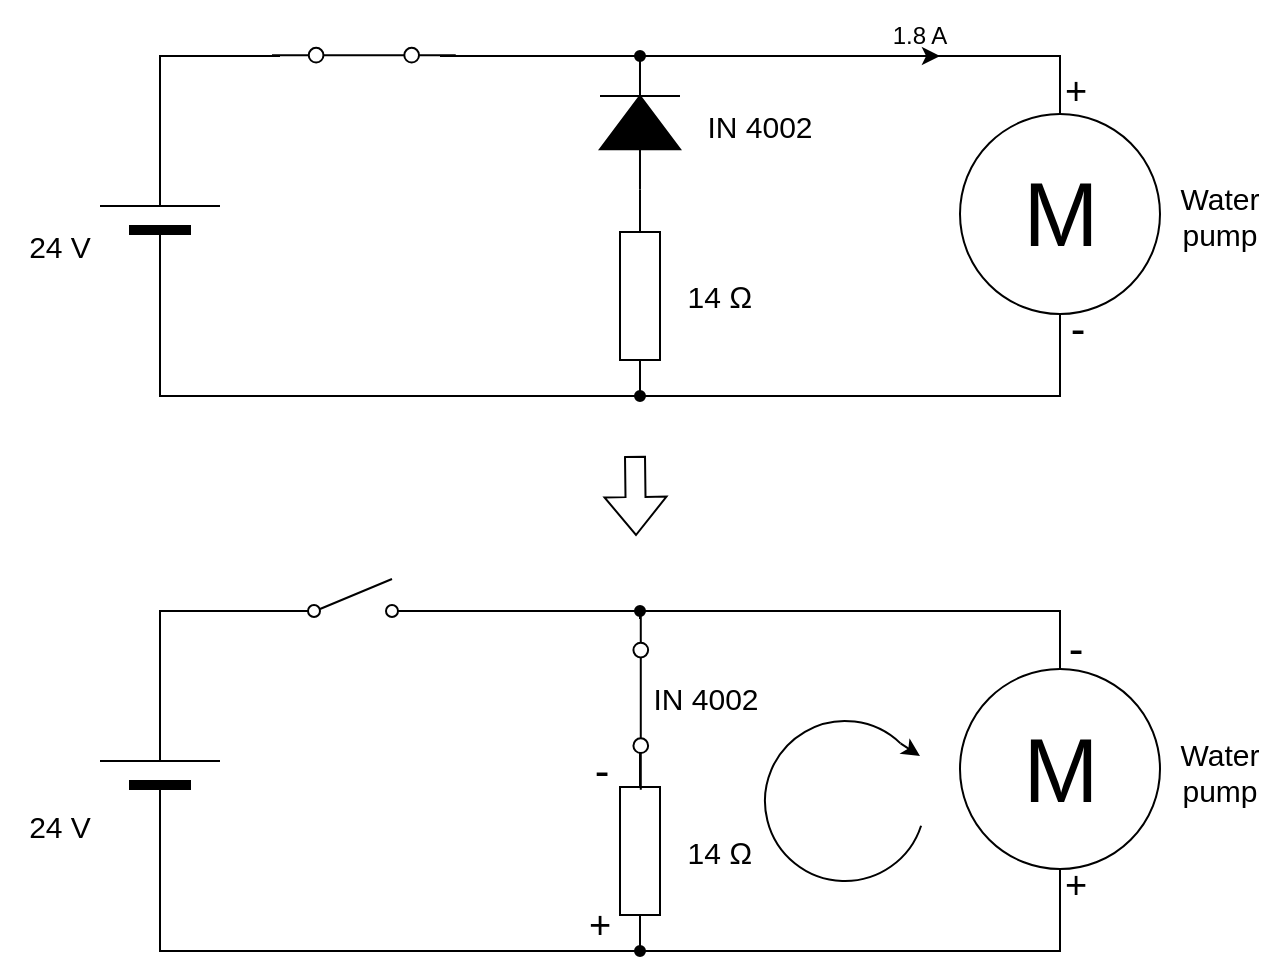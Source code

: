 <mxfile version="20.8.0" type="github">
  <diagram id="ihOUBqgb_S4RoYMTTduR" name="Page-1">
    <mxGraphModel dx="1858" dy="1010" grid="1" gridSize="10" guides="1" tooltips="1" connect="1" arrows="1" fold="1" page="1" pageScale="1" pageWidth="1169" pageHeight="827" math="0" shadow="0">
      <root>
        <mxCell id="0" />
        <mxCell id="1" parent="0" />
        <mxCell id="OGcHaT_iSXUaaKnwIIUN-7" value="" style="edgeStyle=none;rounded=0;orthogonalLoop=1;jettySize=auto;html=1;fontSize=15;endArrow=none;endFill=0;" edge="1" parent="1" source="OGcHaT_iSXUaaKnwIIUN-1" target="OGcHaT_iSXUaaKnwIIUN-5">
          <mxGeometry relative="1" as="geometry" />
        </mxCell>
        <mxCell id="OGcHaT_iSXUaaKnwIIUN-11" style="edgeStyle=elbowEdgeStyle;rounded=0;orthogonalLoop=1;jettySize=auto;html=1;entryX=0.5;entryY=0;entryDx=0;entryDy=0;entryPerimeter=0;fontSize=15;endArrow=none;endFill=0;" edge="1" parent="1" source="OGcHaT_iSXUaaKnwIIUN-14" target="OGcHaT_iSXUaaKnwIIUN-2">
          <mxGeometry relative="1" as="geometry">
            <mxPoint x="320" y="120" as="sourcePoint" />
            <Array as="points">
              <mxPoint x="530" y="160" />
            </Array>
          </mxGeometry>
        </mxCell>
        <mxCell id="OGcHaT_iSXUaaKnwIIUN-1" value="" style="pointerEvents=1;fillColor=strokeColor;verticalLabelPosition=bottom;shadow=0;dashed=0;align=center;html=1;verticalAlign=top;shape=mxgraph.electrical.diodes.diode;direction=north;" vertex="1" parent="1">
          <mxGeometry x="299.995" y="120.005" width="40" height="66.67" as="geometry" />
        </mxCell>
        <mxCell id="OGcHaT_iSXUaaKnwIIUN-2" value="M" style="dashed=0;outlineConnect=0;align=center;html=1;shape=mxgraph.pid.engines.electric_motor;fontSize=45;aspect=fixed;" vertex="1" parent="1">
          <mxGeometry x="480.0" y="149" width="100" height="100" as="geometry" />
        </mxCell>
        <mxCell id="OGcHaT_iSXUaaKnwIIUN-10" style="edgeStyle=elbowEdgeStyle;rounded=0;orthogonalLoop=1;jettySize=auto;html=1;exitX=1;exitY=0.8;exitDx=0;exitDy=0;fontSize=15;endArrow=none;endFill=0;" edge="1" parent="1">
          <mxGeometry relative="1" as="geometry">
            <mxPoint x="220" y="120" as="sourcePoint" />
            <mxPoint x="320" y="124" as="targetPoint" />
            <Array as="points">
              <mxPoint x="320" y="124" />
            </Array>
          </mxGeometry>
        </mxCell>
        <mxCell id="OGcHaT_iSXUaaKnwIIUN-6" style="edgeStyle=none;rounded=0;orthogonalLoop=1;jettySize=auto;html=1;exitX=0;exitY=0.5;exitDx=0;exitDy=0;exitPerimeter=0;fontSize=15;endArrow=none;endFill=0;" edge="1" parent="1" source="OGcHaT_iSXUaaKnwIIUN-5">
          <mxGeometry relative="1" as="geometry">
            <mxPoint x="320" y="190" as="targetPoint" />
          </mxGeometry>
        </mxCell>
        <mxCell id="OGcHaT_iSXUaaKnwIIUN-13" style="edgeStyle=orthogonalEdgeStyle;rounded=0;orthogonalLoop=1;jettySize=auto;html=1;exitX=1;exitY=0.5;exitDx=0;exitDy=0;exitPerimeter=0;entryX=0.5;entryY=1;entryDx=0;entryDy=0;entryPerimeter=0;fontSize=15;endArrow=none;endFill=0;" edge="1" parent="1" source="OGcHaT_iSXUaaKnwIIUN-5" target="OGcHaT_iSXUaaKnwIIUN-2">
          <mxGeometry relative="1" as="geometry">
            <Array as="points">
              <mxPoint x="530" y="290" />
            </Array>
          </mxGeometry>
        </mxCell>
        <mxCell id="OGcHaT_iSXUaaKnwIIUN-5" value="" style="pointerEvents=1;verticalLabelPosition=bottom;shadow=0;dashed=0;align=center;html=1;verticalAlign=top;shape=mxgraph.electrical.resistors.resistor_1;fontSize=15;direction=south;" vertex="1" parent="1">
          <mxGeometry x="310" y="190" width="20" height="100" as="geometry" />
        </mxCell>
        <mxCell id="OGcHaT_iSXUaaKnwIIUN-9" style="edgeStyle=elbowEdgeStyle;rounded=0;orthogonalLoop=1;jettySize=auto;html=1;exitX=1;exitY=0.5;exitDx=0;exitDy=0;exitPerimeter=0;entryX=0;entryY=0.8;entryDx=0;entryDy=0;fontSize=15;endArrow=none;endFill=0;" edge="1" parent="1" source="OGcHaT_iSXUaaKnwIIUN-8">
          <mxGeometry relative="1" as="geometry">
            <mxPoint x="140" y="120" as="targetPoint" />
            <Array as="points">
              <mxPoint x="80" y="130" />
            </Array>
          </mxGeometry>
        </mxCell>
        <mxCell id="OGcHaT_iSXUaaKnwIIUN-12" style="edgeStyle=elbowEdgeStyle;rounded=0;orthogonalLoop=1;jettySize=auto;html=1;exitX=0;exitY=0.5;exitDx=0;exitDy=0;exitPerimeter=0;entryX=1;entryY=0.5;entryDx=0;entryDy=0;entryPerimeter=0;fontSize=15;endArrow=none;endFill=0;startArrow=none;" edge="1" parent="1" source="OGcHaT_iSXUaaKnwIIUN-16" target="OGcHaT_iSXUaaKnwIIUN-5">
          <mxGeometry relative="1" as="geometry">
            <Array as="points" />
          </mxGeometry>
        </mxCell>
        <mxCell id="OGcHaT_iSXUaaKnwIIUN-8" value="" style="verticalLabelPosition=bottom;shadow=0;dashed=0;align=center;fillColor=strokeColor;html=1;verticalAlign=top;strokeWidth=1;shape=mxgraph.electrical.miscellaneous.monocell_battery;fontSize=15;direction=north;" vertex="1" parent="1">
          <mxGeometry x="50" y="150" width="60" height="100" as="geometry" />
        </mxCell>
        <mxCell id="OGcHaT_iSXUaaKnwIIUN-14" value="" style="ellipse;whiteSpace=wrap;html=1;fillColor=#000000;aspect=fixed;fontSize=15;" vertex="1" parent="1">
          <mxGeometry x="317.5" y="117.5" width="5" height="5" as="geometry" />
        </mxCell>
        <mxCell id="OGcHaT_iSXUaaKnwIIUN-15" value="" style="edgeStyle=elbowEdgeStyle;rounded=0;orthogonalLoop=1;jettySize=auto;html=1;exitX=0;exitY=0.5;exitDx=0;exitDy=0;exitPerimeter=0;entryX=1;entryY=0.5;entryDx=0;entryDy=0;entryPerimeter=0;fontSize=15;endArrow=none;endFill=0;" edge="1" parent="1" source="OGcHaT_iSXUaaKnwIIUN-8" target="OGcHaT_iSXUaaKnwIIUN-16">
          <mxGeometry relative="1" as="geometry">
            <mxPoint x="80" y="250" as="sourcePoint" />
            <mxPoint x="320" y="290" as="targetPoint" />
            <Array as="points">
              <mxPoint x="80" y="270" />
            </Array>
          </mxGeometry>
        </mxCell>
        <mxCell id="OGcHaT_iSXUaaKnwIIUN-16" value="" style="ellipse;whiteSpace=wrap;html=1;fillColor=#000000;aspect=fixed;fontSize=15;" vertex="1" parent="1">
          <mxGeometry x="317.5" y="287.5" width="5" height="5" as="geometry" />
        </mxCell>
        <mxCell id="OGcHaT_iSXUaaKnwIIUN-17" value="14&amp;nbsp;&lt;span style=&quot;font-family: sans-serif; text-align: start; background-color: rgb(255, 255, 255);&quot;&gt;&lt;font style=&quot;font-size: 15px;&quot;&gt;Ω &lt;/font&gt;&lt;/span&gt;" style="text;html=1;strokeColor=none;fillColor=none;align=center;verticalAlign=middle;whiteSpace=wrap;rounded=0;fontSize=15;" vertex="1" parent="1">
          <mxGeometry x="330" y="225" width="60" height="30" as="geometry" />
        </mxCell>
        <mxCell id="OGcHaT_iSXUaaKnwIIUN-18" value="24 V" style="text;html=1;strokeColor=none;fillColor=none;align=center;verticalAlign=middle;whiteSpace=wrap;rounded=0;fontSize=15;" vertex="1" parent="1">
          <mxGeometry y="200" width="60" height="30" as="geometry" />
        </mxCell>
        <mxCell id="OGcHaT_iSXUaaKnwIIUN-19" value="" style="shape=mxgraph.electrical.electro-mechanical.singleSwitch;aspect=fixed;elSwitchState=on;fontSize=15;fontColor=#000000;" vertex="1" parent="1">
          <mxGeometry x="136" y="100" width="91.88" height="24.5" as="geometry" />
        </mxCell>
        <mxCell id="OGcHaT_iSXUaaKnwIIUN-20" value="IN 4002" style="text;html=1;strokeColor=none;fillColor=none;align=center;verticalAlign=middle;whiteSpace=wrap;rounded=0;fontSize=15;" vertex="1" parent="1">
          <mxGeometry x="350" y="140" width="60" height="30" as="geometry" />
        </mxCell>
        <mxCell id="OGcHaT_iSXUaaKnwIIUN-21" value="Water pump" style="text;html=1;strokeColor=none;fillColor=none;align=center;verticalAlign=middle;whiteSpace=wrap;rounded=0;fontSize=15;" vertex="1" parent="1">
          <mxGeometry x="580" y="185" width="60" height="30" as="geometry" />
        </mxCell>
        <mxCell id="OGcHaT_iSXUaaKnwIIUN-22" value="&lt;font style=&quot;font-size: 19px;&quot;&gt;+&lt;/font&gt;" style="text;html=1;strokeColor=none;fillColor=none;align=center;verticalAlign=middle;whiteSpace=wrap;rounded=0;fontSize=15;" vertex="1" parent="1">
          <mxGeometry x="508" y="123" width="60" height="30" as="geometry" />
        </mxCell>
        <mxCell id="OGcHaT_iSXUaaKnwIIUN-23" value="&lt;font style=&quot;font-size: 22px;&quot;&gt;-&lt;/font&gt;" style="text;html=1;strokeColor=none;fillColor=none;align=center;verticalAlign=middle;whiteSpace=wrap;rounded=0;fontSize=15;" vertex="1" parent="1">
          <mxGeometry x="509" y="242" width="60" height="30" as="geometry" />
        </mxCell>
        <mxCell id="OGcHaT_iSXUaaKnwIIUN-25" value="" style="endArrow=classic;html=1;rounded=0;fontSize=22;fontColor=#000000;" edge="1" parent="1">
          <mxGeometry width="50" height="50" relative="1" as="geometry">
            <mxPoint x="420" y="120" as="sourcePoint" />
            <mxPoint x="470" y="120" as="targetPoint" />
          </mxGeometry>
        </mxCell>
        <mxCell id="OGcHaT_iSXUaaKnwIIUN-26" value="&lt;font style=&quot;font-size: 12px;&quot;&gt;1.8 A&lt;/font&gt;" style="text;html=1;strokeColor=none;fillColor=none;align=center;verticalAlign=middle;whiteSpace=wrap;rounded=0;fontSize=15;" vertex="1" parent="1">
          <mxGeometry x="430" y="92.5" width="60" height="30" as="geometry" />
        </mxCell>
        <mxCell id="OGcHaT_iSXUaaKnwIIUN-28" value="" style="shape=flexArrow;endArrow=classic;html=1;rounded=0;fontSize=12;fontColor=#000000;" edge="1" parent="1">
          <mxGeometry width="50" height="50" relative="1" as="geometry">
            <mxPoint x="317.5" y="320" as="sourcePoint" />
            <mxPoint x="318" y="360" as="targetPoint" />
          </mxGeometry>
        </mxCell>
        <mxCell id="OGcHaT_iSXUaaKnwIIUN-29" value="" style="edgeStyle=none;rounded=0;orthogonalLoop=1;jettySize=auto;html=1;fontSize=15;endArrow=none;endFill=0;" edge="1" parent="1" target="OGcHaT_iSXUaaKnwIIUN-36">
          <mxGeometry relative="1" as="geometry">
            <mxPoint x="319.997" y="464.175" as="sourcePoint" />
          </mxGeometry>
        </mxCell>
        <mxCell id="OGcHaT_iSXUaaKnwIIUN-30" style="edgeStyle=elbowEdgeStyle;rounded=0;orthogonalLoop=1;jettySize=auto;html=1;entryX=0.5;entryY=0;entryDx=0;entryDy=0;entryPerimeter=0;fontSize=15;endArrow=none;endFill=0;" edge="1" parent="1" source="OGcHaT_iSXUaaKnwIIUN-40" target="OGcHaT_iSXUaaKnwIIUN-32">
          <mxGeometry relative="1" as="geometry">
            <mxPoint x="320" y="397.5" as="sourcePoint" />
            <Array as="points">
              <mxPoint x="530" y="437.5" />
            </Array>
          </mxGeometry>
        </mxCell>
        <mxCell id="OGcHaT_iSXUaaKnwIIUN-32" value="M" style="dashed=0;outlineConnect=0;align=center;html=1;shape=mxgraph.pid.engines.electric_motor;fontSize=45;aspect=fixed;" vertex="1" parent="1">
          <mxGeometry x="480.0" y="426.5" width="100" height="100" as="geometry" />
        </mxCell>
        <mxCell id="OGcHaT_iSXUaaKnwIIUN-33" style="edgeStyle=elbowEdgeStyle;rounded=0;orthogonalLoop=1;jettySize=auto;html=1;exitX=1;exitY=0.8;exitDx=0;exitDy=0;fontSize=15;endArrow=none;endFill=0;" edge="1" parent="1" source="OGcHaT_iSXUaaKnwIIUN-52">
          <mxGeometry relative="1" as="geometry">
            <mxPoint x="220" y="397.5" as="sourcePoint" />
            <mxPoint x="320" y="401.5" as="targetPoint" />
            <Array as="points">
              <mxPoint x="320" y="401.5" />
            </Array>
          </mxGeometry>
        </mxCell>
        <mxCell id="OGcHaT_iSXUaaKnwIIUN-34" style="edgeStyle=none;rounded=0;orthogonalLoop=1;jettySize=auto;html=1;exitX=0;exitY=0.5;exitDx=0;exitDy=0;exitPerimeter=0;fontSize=15;endArrow=none;endFill=0;" edge="1" parent="1" source="OGcHaT_iSXUaaKnwIIUN-36">
          <mxGeometry relative="1" as="geometry">
            <mxPoint x="320" y="467.5" as="targetPoint" />
          </mxGeometry>
        </mxCell>
        <mxCell id="OGcHaT_iSXUaaKnwIIUN-35" style="edgeStyle=orthogonalEdgeStyle;rounded=0;orthogonalLoop=1;jettySize=auto;html=1;exitX=1;exitY=0.5;exitDx=0;exitDy=0;exitPerimeter=0;entryX=0.5;entryY=1;entryDx=0;entryDy=0;entryPerimeter=0;fontSize=15;endArrow=none;endFill=0;" edge="1" parent="1" source="OGcHaT_iSXUaaKnwIIUN-36" target="OGcHaT_iSXUaaKnwIIUN-32">
          <mxGeometry relative="1" as="geometry">
            <Array as="points">
              <mxPoint x="530" y="567.5" />
            </Array>
          </mxGeometry>
        </mxCell>
        <mxCell id="OGcHaT_iSXUaaKnwIIUN-36" value="" style="pointerEvents=1;verticalLabelPosition=bottom;shadow=0;dashed=0;align=center;html=1;verticalAlign=top;shape=mxgraph.electrical.resistors.resistor_1;fontSize=15;direction=south;" vertex="1" parent="1">
          <mxGeometry x="310" y="467.5" width="20" height="100" as="geometry" />
        </mxCell>
        <mxCell id="OGcHaT_iSXUaaKnwIIUN-37" style="edgeStyle=elbowEdgeStyle;rounded=0;orthogonalLoop=1;jettySize=auto;html=1;exitX=1;exitY=0.5;exitDx=0;exitDy=0;exitPerimeter=0;entryX=0;entryY=0.8;entryDx=0;entryDy=0;fontSize=15;endArrow=none;endFill=0;" edge="1" parent="1" source="OGcHaT_iSXUaaKnwIIUN-39">
          <mxGeometry relative="1" as="geometry">
            <mxPoint x="140" y="397.5" as="targetPoint" />
            <Array as="points">
              <mxPoint x="80" y="407.5" />
            </Array>
          </mxGeometry>
        </mxCell>
        <mxCell id="OGcHaT_iSXUaaKnwIIUN-38" style="edgeStyle=elbowEdgeStyle;rounded=0;orthogonalLoop=1;jettySize=auto;html=1;exitX=0;exitY=0.5;exitDx=0;exitDy=0;exitPerimeter=0;entryX=1;entryY=0.5;entryDx=0;entryDy=0;entryPerimeter=0;fontSize=15;endArrow=none;endFill=0;startArrow=none;" edge="1" parent="1" source="OGcHaT_iSXUaaKnwIIUN-42" target="OGcHaT_iSXUaaKnwIIUN-36">
          <mxGeometry relative="1" as="geometry">
            <Array as="points" />
          </mxGeometry>
        </mxCell>
        <mxCell id="OGcHaT_iSXUaaKnwIIUN-39" value="" style="verticalLabelPosition=bottom;shadow=0;dashed=0;align=center;fillColor=strokeColor;html=1;verticalAlign=top;strokeWidth=1;shape=mxgraph.electrical.miscellaneous.monocell_battery;fontSize=15;direction=north;" vertex="1" parent="1">
          <mxGeometry x="50" y="427.5" width="60" height="100" as="geometry" />
        </mxCell>
        <mxCell id="OGcHaT_iSXUaaKnwIIUN-40" value="" style="ellipse;whiteSpace=wrap;html=1;fillColor=#000000;aspect=fixed;fontSize=15;" vertex="1" parent="1">
          <mxGeometry x="317.5" y="395" width="5" height="5" as="geometry" />
        </mxCell>
        <mxCell id="OGcHaT_iSXUaaKnwIIUN-41" value="" style="edgeStyle=elbowEdgeStyle;rounded=0;orthogonalLoop=1;jettySize=auto;html=1;exitX=0;exitY=0.5;exitDx=0;exitDy=0;exitPerimeter=0;entryX=1;entryY=0.5;entryDx=0;entryDy=0;entryPerimeter=0;fontSize=15;endArrow=none;endFill=0;" edge="1" parent="1" source="OGcHaT_iSXUaaKnwIIUN-39" target="OGcHaT_iSXUaaKnwIIUN-42">
          <mxGeometry relative="1" as="geometry">
            <mxPoint x="80" y="527.5" as="sourcePoint" />
            <mxPoint x="320" y="567.5" as="targetPoint" />
            <Array as="points">
              <mxPoint x="80" y="547.5" />
            </Array>
          </mxGeometry>
        </mxCell>
        <mxCell id="OGcHaT_iSXUaaKnwIIUN-42" value="" style="ellipse;whiteSpace=wrap;html=1;fillColor=#000000;aspect=fixed;fontSize=15;" vertex="1" parent="1">
          <mxGeometry x="317.5" y="565" width="5" height="5" as="geometry" />
        </mxCell>
        <mxCell id="OGcHaT_iSXUaaKnwIIUN-43" value="14&amp;nbsp;&lt;span style=&quot;font-family: sans-serif; text-align: start; background-color: rgb(255, 255, 255);&quot;&gt;&lt;font style=&quot;font-size: 15px;&quot;&gt;Ω &lt;/font&gt;&lt;/span&gt;" style="text;html=1;strokeColor=none;fillColor=none;align=center;verticalAlign=middle;whiteSpace=wrap;rounded=0;fontSize=15;" vertex="1" parent="1">
          <mxGeometry x="330" y="502.5" width="60" height="30" as="geometry" />
        </mxCell>
        <mxCell id="OGcHaT_iSXUaaKnwIIUN-45" value="IN 4002" style="text;html=1;strokeColor=none;fillColor=none;align=center;verticalAlign=middle;whiteSpace=wrap;rounded=0;fontSize=15;" vertex="1" parent="1">
          <mxGeometry x="322.5" y="425.94" width="60" height="30" as="geometry" />
        </mxCell>
        <mxCell id="OGcHaT_iSXUaaKnwIIUN-46" value="Water pump" style="text;html=1;strokeColor=none;fillColor=none;align=center;verticalAlign=middle;whiteSpace=wrap;rounded=0;fontSize=15;" vertex="1" parent="1">
          <mxGeometry x="580" y="462.5" width="60" height="30" as="geometry" />
        </mxCell>
        <mxCell id="OGcHaT_iSXUaaKnwIIUN-47" value="&lt;font style=&quot;font-size: 19px;&quot;&gt;+&lt;/font&gt;" style="text;html=1;strokeColor=none;fillColor=none;align=center;verticalAlign=middle;whiteSpace=wrap;rounded=0;fontSize=15;" vertex="1" parent="1">
          <mxGeometry x="508" y="519.5" width="60" height="30" as="geometry" />
        </mxCell>
        <mxCell id="OGcHaT_iSXUaaKnwIIUN-48" value="&lt;font style=&quot;font-size: 22px;&quot;&gt;-&lt;/font&gt;" style="text;html=1;strokeColor=none;fillColor=none;align=center;verticalAlign=middle;whiteSpace=wrap;rounded=0;fontSize=15;" vertex="1" parent="1">
          <mxGeometry x="508" y="401.5" width="60" height="30" as="geometry" />
        </mxCell>
        <mxCell id="OGcHaT_iSXUaaKnwIIUN-51" value="24 V" style="text;html=1;strokeColor=none;fillColor=none;align=center;verticalAlign=middle;whiteSpace=wrap;rounded=0;fontSize=15;" vertex="1" parent="1">
          <mxGeometry y="489.5" width="60" height="30" as="geometry" />
        </mxCell>
        <mxCell id="OGcHaT_iSXUaaKnwIIUN-52" value="" style="shape=mxgraph.electrical.electro-mechanical.singleSwitch;aspect=fixed;elSwitchState=off;fontSize=12;fontColor=#000000;" vertex="1" parent="1">
          <mxGeometry x="139" y="381.5" width="75" height="20" as="geometry" />
        </mxCell>
        <mxCell id="OGcHaT_iSXUaaKnwIIUN-53" value="" style="shape=mxgraph.electrical.electro-mechanical.singleSwitch;aspect=fixed;elSwitchState=on;fontSize=15;fontColor=#000000;direction=south;" vertex="1" parent="1">
          <mxGeometry x="315.49" y="395" width="24.5" height="91.88" as="geometry" />
        </mxCell>
        <mxCell id="OGcHaT_iSXUaaKnwIIUN-55" value="&lt;font style=&quot;font-size: 19px;&quot;&gt;+&lt;/font&gt;" style="text;html=1;strokeColor=none;fillColor=none;align=center;verticalAlign=middle;whiteSpace=wrap;rounded=0;fontSize=15;" vertex="1" parent="1">
          <mxGeometry x="270" y="540" width="60" height="30" as="geometry" />
        </mxCell>
        <mxCell id="OGcHaT_iSXUaaKnwIIUN-58" value="&lt;font style=&quot;font-size: 22px;&quot;&gt;-&lt;/font&gt;" style="text;html=1;strokeColor=none;fillColor=none;align=center;verticalAlign=middle;whiteSpace=wrap;rounded=0;fontSize=15;" vertex="1" parent="1">
          <mxGeometry x="270.5" y="462.5" width="60" height="30" as="geometry" />
        </mxCell>
        <mxCell id="OGcHaT_iSXUaaKnwIIUN-62" value="" style="verticalLabelPosition=bottom;verticalAlign=top;html=1;shape=mxgraph.basic.arc;startAngle=0.3;endAngle=0.122;fontSize=12;fontColor=#000000;" vertex="1" parent="1">
          <mxGeometry x="382.5" y="452.5" width="80" height="80" as="geometry" />
        </mxCell>
        <mxCell id="OGcHaT_iSXUaaKnwIIUN-63" value="" style="endArrow=classic;html=1;rounded=0;fontSize=22;fontColor=#000000;exitX=0.847;exitY=0.14;exitDx=0;exitDy=0;exitPerimeter=0;" edge="1" parent="1" source="OGcHaT_iSXUaaKnwIIUN-62">
          <mxGeometry width="50" height="50" relative="1" as="geometry">
            <mxPoint x="450" y="470" as="sourcePoint" />
            <mxPoint x="460" y="470" as="targetPoint" />
            <Array as="points">
              <mxPoint x="460" y="470" />
            </Array>
          </mxGeometry>
        </mxCell>
      </root>
    </mxGraphModel>
  </diagram>
</mxfile>

